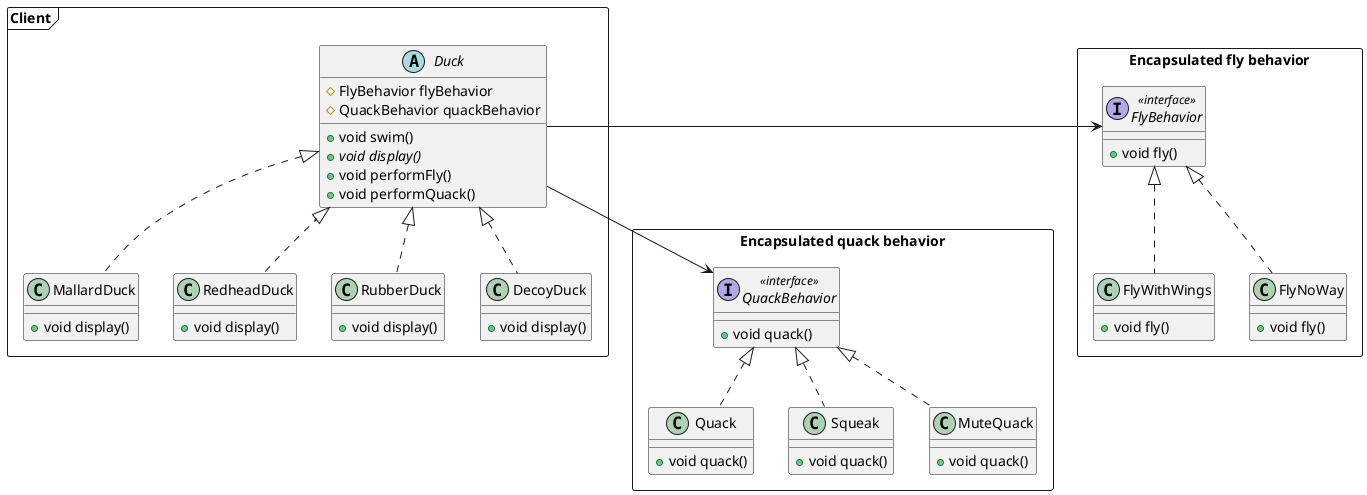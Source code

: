 @startuml

package "Client" <<Frame>> {
    abstract class Duck {
        # FlyBehavior flyBehavior
        # QuackBehavior quackBehavior

        + void swim()
        + {abstract} void display()
        + void performFly()
        + void performQuack()
    }

    class MallardDuck {
        + void display()
    }
    Duck <|.. MallardDuck

    class RedheadDuck {
        + void display()
    }
    Duck <|.. RedheadDuck

    class RubberDuck {
        + void display()
    }
    Duck <|.. RubberDuck

    class DecoyDuck {
        + void display()
    }
    Duck <|.. DecoyDuck
}

package "Encapsulated fly behavior" << Rectangle >> {
    interface FlyBehavior << interface >> {
        + void fly()
    }

    class FlyWithWings {
        + void fly()
    }
    FlyBehavior <|.. FlyWithWings

    class FlyNoWay {
        + void fly()
    }
    FlyBehavior <|.. FlyNoWay
}

package "Encapsulated quack behavior" << Rectangle >> {
    interface QuackBehavior << interface >> {
        + void quack()
    }

    class Quack {
        + void quack()
    }
    QuackBehavior <|.. Quack

    class Squeak {
        + void quack()
    }
    QuackBehavior <|.. Squeak

    class MuteQuack {
        + void quack()
    }
    QuackBehavior <|.. MuteQuack
}

Duck -right-> FlyBehavior
Duck --> QuackBehavior

@enduml